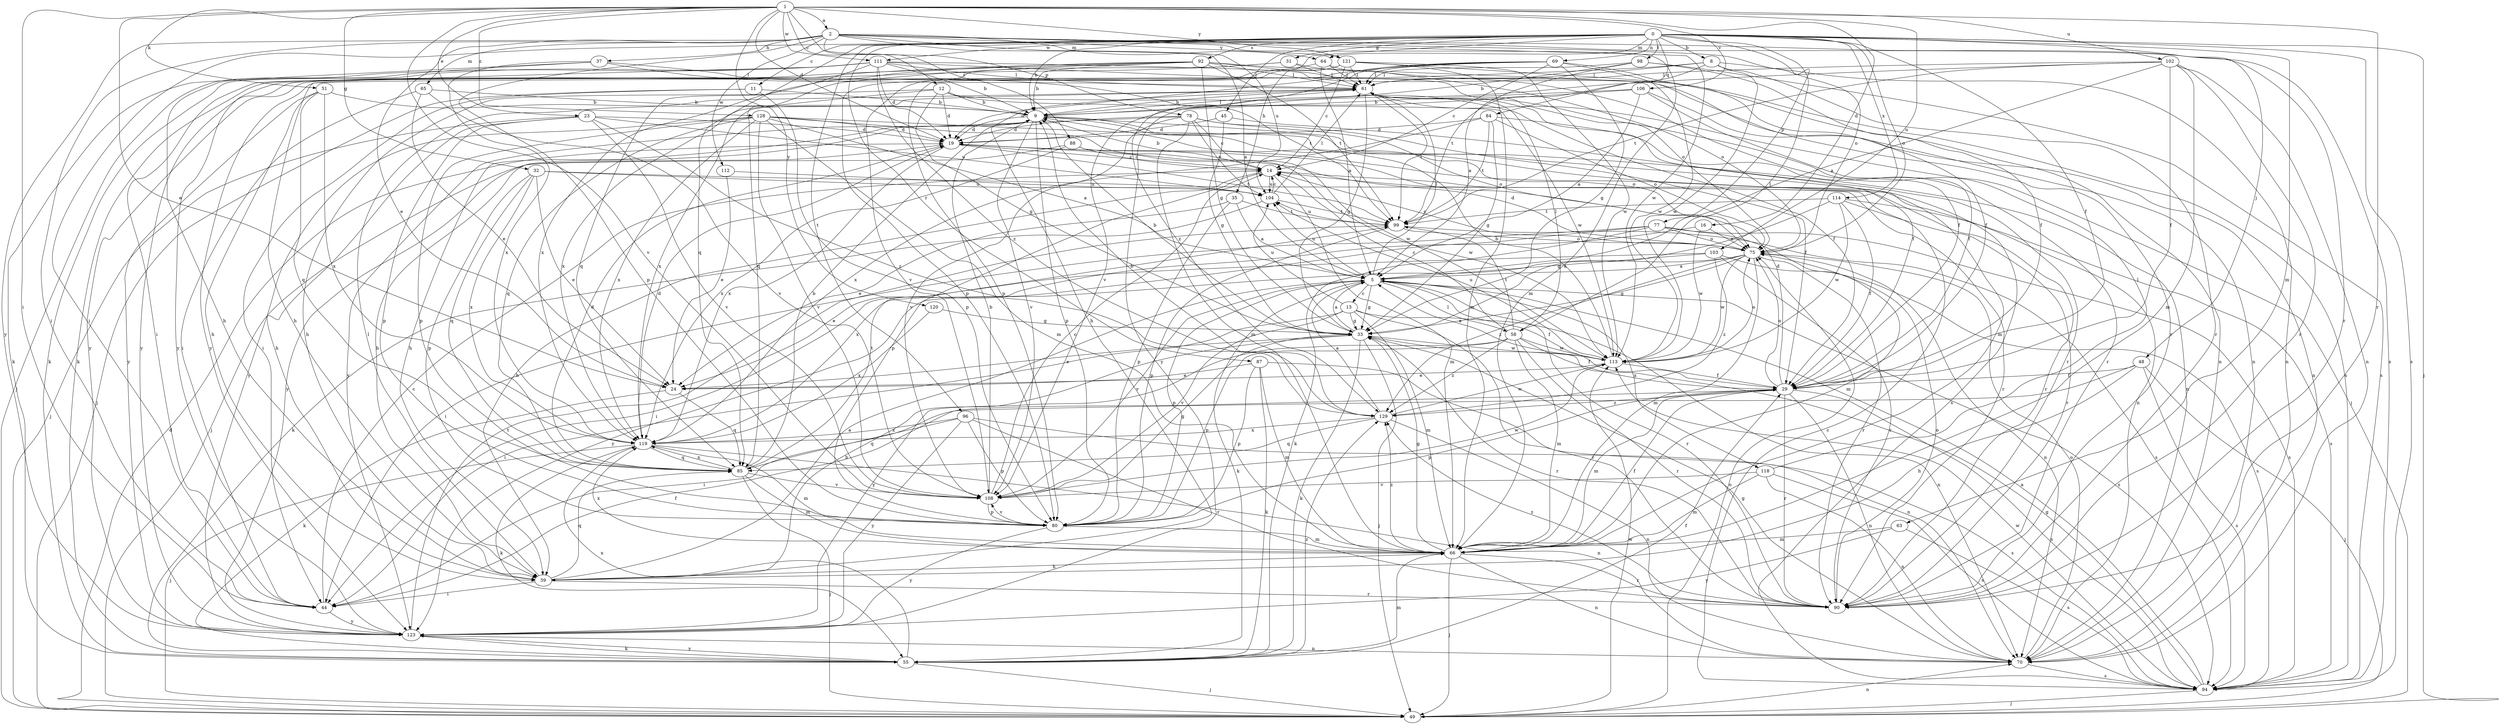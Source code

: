 strict digraph  {
0;
1;
2;
5;
8;
9;
11;
12;
13;
14;
16;
19;
23;
24;
29;
31;
32;
33;
35;
37;
39;
44;
45;
48;
49;
51;
55;
58;
61;
63;
64;
65;
66;
69;
70;
75;
77;
78;
80;
84;
85;
87;
88;
90;
92;
94;
96;
98;
99;
102;
103;
104;
106;
108;
111;
112;
113;
114;
118;
119;
120;
121;
123;
128;
129;
0 -> 8  [label=b];
0 -> 9  [label=b];
0 -> 11  [label=c];
0 -> 29  [label=f];
0 -> 31  [label=g];
0 -> 35  [label=h];
0 -> 44  [label=i];
0 -> 45  [label=j];
0 -> 48  [label=j];
0 -> 49  [label=j];
0 -> 58  [label=l];
0 -> 63  [label=m];
0 -> 64  [label=m];
0 -> 69  [label=n];
0 -> 75  [label=o];
0 -> 77  [label=p];
0 -> 84  [label=q];
0 -> 85  [label=q];
0 -> 87  [label=r];
0 -> 92  [label=s];
0 -> 94  [label=s];
0 -> 96  [label=t];
0 -> 98  [label=t];
0 -> 111  [label=w];
0 -> 114  [label=x];
1 -> 2  [label=a];
1 -> 12  [label=c];
1 -> 16  [label=d];
1 -> 19  [label=d];
1 -> 23  [label=e];
1 -> 24  [label=e];
1 -> 32  [label=g];
1 -> 44  [label=i];
1 -> 51  [label=k];
1 -> 88  [label=r];
1 -> 90  [label=r];
1 -> 102  [label=u];
1 -> 103  [label=u];
1 -> 106  [label=v];
1 -> 108  [label=v];
1 -> 111  [label=w];
1 -> 120  [label=y];
1 -> 121  [label=y];
1 -> 128  [label=z];
2 -> 5  [label=a];
2 -> 24  [label=e];
2 -> 37  [label=h];
2 -> 44  [label=i];
2 -> 64  [label=m];
2 -> 65  [label=m];
2 -> 66  [label=m];
2 -> 75  [label=o];
2 -> 78  [label=p];
2 -> 80  [label=p];
2 -> 90  [label=r];
2 -> 94  [label=s];
2 -> 104  [label=u];
2 -> 112  [label=w];
2 -> 113  [label=w];
2 -> 121  [label=y];
2 -> 123  [label=y];
5 -> 13  [label=c];
5 -> 29  [label=f];
5 -> 33  [label=g];
5 -> 55  [label=k];
5 -> 58  [label=l];
5 -> 61  [label=l];
5 -> 80  [label=p];
5 -> 90  [label=r];
5 -> 94  [label=s];
5 -> 104  [label=u];
5 -> 108  [label=v];
5 -> 118  [label=x];
8 -> 61  [label=l];
8 -> 70  [label=n];
8 -> 90  [label=r];
8 -> 99  [label=t];
8 -> 113  [label=w];
8 -> 123  [label=y];
9 -> 19  [label=d];
9 -> 39  [label=h];
9 -> 61  [label=l];
9 -> 66  [label=m];
9 -> 70  [label=n];
9 -> 75  [label=o];
9 -> 80  [label=p];
9 -> 108  [label=v];
9 -> 123  [label=y];
11 -> 9  [label=b];
11 -> 44  [label=i];
11 -> 49  [label=j];
11 -> 80  [label=p];
12 -> 9  [label=b];
12 -> 19  [label=d];
12 -> 29  [label=f];
12 -> 33  [label=g];
12 -> 39  [label=h];
12 -> 113  [label=w];
12 -> 119  [label=x];
13 -> 33  [label=g];
13 -> 44  [label=i];
13 -> 66  [label=m];
13 -> 70  [label=n];
13 -> 90  [label=r];
13 -> 104  [label=u];
13 -> 108  [label=v];
14 -> 9  [label=b];
14 -> 39  [label=h];
14 -> 66  [label=m];
14 -> 80  [label=p];
14 -> 90  [label=r];
14 -> 104  [label=u];
16 -> 44  [label=i];
16 -> 75  [label=o];
16 -> 113  [label=w];
19 -> 14  [label=c];
19 -> 70  [label=n];
19 -> 99  [label=t];
19 -> 119  [label=x];
19 -> 123  [label=y];
23 -> 19  [label=d];
23 -> 39  [label=h];
23 -> 49  [label=j];
23 -> 80  [label=p];
23 -> 104  [label=u];
23 -> 108  [label=v];
23 -> 129  [label=z];
24 -> 55  [label=k];
24 -> 85  [label=q];
29 -> 19  [label=d];
29 -> 66  [label=m];
29 -> 70  [label=n];
29 -> 75  [label=o];
29 -> 80  [label=p];
29 -> 90  [label=r];
29 -> 94  [label=s];
29 -> 129  [label=z];
31 -> 29  [label=f];
31 -> 55  [label=k];
31 -> 61  [label=l];
31 -> 80  [label=p];
32 -> 24  [label=e];
32 -> 80  [label=p];
32 -> 85  [label=q];
32 -> 90  [label=r];
32 -> 104  [label=u];
32 -> 119  [label=x];
33 -> 5  [label=a];
33 -> 9  [label=b];
33 -> 24  [label=e];
33 -> 39  [label=h];
33 -> 49  [label=j];
33 -> 55  [label=k];
33 -> 90  [label=r];
33 -> 113  [label=w];
35 -> 5  [label=a];
35 -> 24  [label=e];
35 -> 80  [label=p];
35 -> 99  [label=t];
37 -> 39  [label=h];
37 -> 55  [label=k];
37 -> 61  [label=l];
37 -> 99  [label=t];
37 -> 119  [label=x];
39 -> 5  [label=a];
39 -> 44  [label=i];
39 -> 61  [label=l];
39 -> 85  [label=q];
39 -> 90  [label=r];
44 -> 14  [label=c];
44 -> 29  [label=f];
44 -> 123  [label=y];
45 -> 19  [label=d];
45 -> 33  [label=g];
45 -> 90  [label=r];
48 -> 29  [label=f];
48 -> 39  [label=h];
48 -> 44  [label=i];
48 -> 49  [label=j];
48 -> 94  [label=s];
49 -> 19  [label=d];
49 -> 70  [label=n];
49 -> 75  [label=o];
49 -> 113  [label=w];
51 -> 9  [label=b];
51 -> 39  [label=h];
51 -> 85  [label=q];
51 -> 119  [label=x];
51 -> 123  [label=y];
55 -> 29  [label=f];
55 -> 49  [label=j];
55 -> 66  [label=m];
55 -> 119  [label=x];
55 -> 123  [label=y];
55 -> 129  [label=z];
58 -> 14  [label=c];
58 -> 29  [label=f];
58 -> 61  [label=l];
58 -> 66  [label=m];
58 -> 80  [label=p];
58 -> 90  [label=r];
58 -> 99  [label=t];
58 -> 113  [label=w];
58 -> 123  [label=y];
58 -> 129  [label=z];
61 -> 9  [label=b];
61 -> 19  [label=d];
61 -> 29  [label=f];
61 -> 33  [label=g];
61 -> 49  [label=j];
61 -> 99  [label=t];
61 -> 119  [label=x];
63 -> 66  [label=m];
63 -> 94  [label=s];
63 -> 123  [label=y];
64 -> 5  [label=a];
64 -> 61  [label=l];
64 -> 75  [label=o];
64 -> 123  [label=y];
65 -> 9  [label=b];
65 -> 24  [label=e];
65 -> 44  [label=i];
65 -> 108  [label=v];
66 -> 29  [label=f];
66 -> 33  [label=g];
66 -> 39  [label=h];
66 -> 49  [label=j];
66 -> 70  [label=n];
66 -> 90  [label=r];
66 -> 119  [label=x];
66 -> 129  [label=z];
69 -> 14  [label=c];
69 -> 29  [label=f];
69 -> 33  [label=g];
69 -> 39  [label=h];
69 -> 61  [label=l];
69 -> 80  [label=p];
69 -> 113  [label=w];
69 -> 129  [label=z];
70 -> 33  [label=g];
70 -> 75  [label=o];
70 -> 94  [label=s];
75 -> 5  [label=a];
75 -> 14  [label=c];
75 -> 19  [label=d];
75 -> 33  [label=g];
75 -> 66  [label=m];
75 -> 70  [label=n];
75 -> 90  [label=r];
75 -> 113  [label=w];
75 -> 123  [label=y];
75 -> 129  [label=z];
77 -> 44  [label=i];
77 -> 55  [label=k];
77 -> 66  [label=m];
77 -> 75  [label=o];
77 -> 94  [label=s];
77 -> 119  [label=x];
78 -> 14  [label=c];
78 -> 19  [label=d];
78 -> 29  [label=f];
78 -> 39  [label=h];
78 -> 66  [label=m];
78 -> 75  [label=o];
78 -> 104  [label=u];
78 -> 108  [label=v];
80 -> 66  [label=m];
80 -> 108  [label=v];
80 -> 123  [label=y];
84 -> 19  [label=d];
84 -> 33  [label=g];
84 -> 75  [label=o];
84 -> 90  [label=r];
84 -> 99  [label=t];
84 -> 119  [label=x];
85 -> 9  [label=b];
85 -> 19  [label=d];
85 -> 49  [label=j];
85 -> 66  [label=m];
85 -> 99  [label=t];
85 -> 108  [label=v];
85 -> 119  [label=x];
87 -> 24  [label=e];
87 -> 55  [label=k];
87 -> 66  [label=m];
87 -> 70  [label=n];
87 -> 80  [label=p];
88 -> 14  [label=c];
88 -> 49  [label=j];
88 -> 113  [label=w];
88 -> 119  [label=x];
90 -> 75  [label=o];
90 -> 129  [label=z];
92 -> 9  [label=b];
92 -> 33  [label=g];
92 -> 44  [label=i];
92 -> 61  [label=l];
92 -> 85  [label=q];
92 -> 90  [label=r];
92 -> 94  [label=s];
92 -> 99  [label=t];
92 -> 119  [label=x];
92 -> 123  [label=y];
94 -> 5  [label=a];
94 -> 14  [label=c];
94 -> 33  [label=g];
94 -> 49  [label=j];
94 -> 113  [label=w];
96 -> 80  [label=p];
96 -> 85  [label=q];
96 -> 90  [label=r];
96 -> 94  [label=s];
96 -> 119  [label=x];
96 -> 123  [label=y];
98 -> 5  [label=a];
98 -> 9  [label=b];
98 -> 29  [label=f];
98 -> 61  [label=l];
98 -> 94  [label=s];
99 -> 75  [label=o];
99 -> 80  [label=p];
99 -> 94  [label=s];
99 -> 104  [label=u];
102 -> 5  [label=a];
102 -> 29  [label=f];
102 -> 61  [label=l];
102 -> 66  [label=m];
102 -> 70  [label=n];
102 -> 90  [label=r];
102 -> 99  [label=t];
102 -> 108  [label=v];
103 -> 5  [label=a];
103 -> 24  [label=e];
103 -> 90  [label=r];
103 -> 94  [label=s];
103 -> 129  [label=z];
104 -> 14  [label=c];
104 -> 55  [label=k];
104 -> 61  [label=l];
104 -> 99  [label=t];
106 -> 5  [label=a];
106 -> 9  [label=b];
106 -> 29  [label=f];
106 -> 70  [label=n];
106 -> 123  [label=y];
108 -> 9  [label=b];
108 -> 14  [label=c];
108 -> 33  [label=g];
108 -> 80  [label=p];
108 -> 113  [label=w];
111 -> 9  [label=b];
111 -> 19  [label=d];
111 -> 39  [label=h];
111 -> 49  [label=j];
111 -> 55  [label=k];
111 -> 61  [label=l];
111 -> 70  [label=n];
111 -> 75  [label=o];
111 -> 85  [label=q];
111 -> 129  [label=z];
112 -> 24  [label=e];
112 -> 104  [label=u];
113 -> 5  [label=a];
113 -> 9  [label=b];
113 -> 24  [label=e];
113 -> 29  [label=f];
113 -> 75  [label=o];
113 -> 104  [label=u];
114 -> 29  [label=f];
114 -> 33  [label=g];
114 -> 90  [label=r];
114 -> 94  [label=s];
114 -> 99  [label=t];
114 -> 113  [label=w];
118 -> 61  [label=l];
118 -> 66  [label=m];
118 -> 70  [label=n];
118 -> 94  [label=s];
118 -> 108  [label=v];
119 -> 19  [label=d];
119 -> 49  [label=j];
119 -> 55  [label=k];
119 -> 66  [label=m];
119 -> 70  [label=n];
119 -> 85  [label=q];
120 -> 33  [label=g];
120 -> 119  [label=x];
121 -> 14  [label=c];
121 -> 61  [label=l];
121 -> 66  [label=m];
121 -> 70  [label=n];
121 -> 108  [label=v];
121 -> 113  [label=w];
121 -> 123  [label=y];
123 -> 55  [label=k];
123 -> 70  [label=n];
123 -> 99  [label=t];
128 -> 5  [label=a];
128 -> 19  [label=d];
128 -> 66  [label=m];
128 -> 80  [label=p];
128 -> 85  [label=q];
128 -> 94  [label=s];
128 -> 108  [label=v];
128 -> 113  [label=w];
128 -> 119  [label=x];
128 -> 123  [label=y];
129 -> 5  [label=a];
129 -> 9  [label=b];
129 -> 70  [label=n];
129 -> 85  [label=q];
129 -> 113  [label=w];
129 -> 119  [label=x];
}
